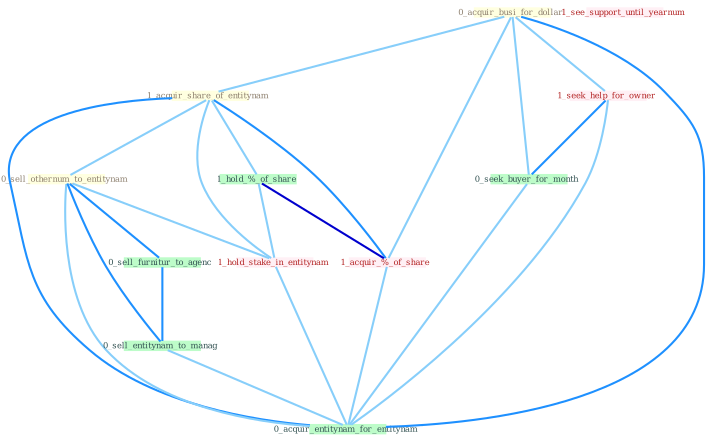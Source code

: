 Graph G{ 
    node
    [shape=polygon,style=filled,width=.5,height=.06,color="#BDFCC9",fixedsize=true,fontsize=4,
    fontcolor="#2f4f4f"];
    {node
    [color="#ffffe0", fontcolor="#8b7d6b"] "0_acquir_busi_for_dollar " "1_acquir_share_of_entitynam " "0_sell_othernum_to_entitynam "}
{node [color="#fff0f5", fontcolor="#b22222"] "1_hold_stake_in_entitynam " "1_seek_help_for_owner " "1_acquir_%_of_share " "1_see_support_until_yearnum "}
edge [color="#B0E2FF"];

	"0_acquir_busi_for_dollar " -- "1_acquir_share_of_entitynam " [w="1", color="#87cefa" ];
	"0_acquir_busi_for_dollar " -- "1_seek_help_for_owner " [w="1", color="#87cefa" ];
	"0_acquir_busi_for_dollar " -- "0_seek_buyer_for_month " [w="1", color="#87cefa" ];
	"0_acquir_busi_for_dollar " -- "1_acquir_%_of_share " [w="1", color="#87cefa" ];
	"0_acquir_busi_for_dollar " -- "0_acquir_entitynam_for_entitynam " [w="2", color="#1e90ff" , len=0.8];
	"1_acquir_share_of_entitynam " -- "0_sell_othernum_to_entitynam " [w="1", color="#87cefa" ];
	"1_acquir_share_of_entitynam " -- "1_hold_%_of_share " [w="1", color="#87cefa" ];
	"1_acquir_share_of_entitynam " -- "1_hold_stake_in_entitynam " [w="1", color="#87cefa" ];
	"1_acquir_share_of_entitynam " -- "1_acquir_%_of_share " [w="2", color="#1e90ff" , len=0.8];
	"1_acquir_share_of_entitynam " -- "0_acquir_entitynam_for_entitynam " [w="2", color="#1e90ff" , len=0.8];
	"0_sell_othernum_to_entitynam " -- "1_hold_stake_in_entitynam " [w="1", color="#87cefa" ];
	"0_sell_othernum_to_entitynam " -- "0_sell_furnitur_to_agenc " [w="2", color="#1e90ff" , len=0.8];
	"0_sell_othernum_to_entitynam " -- "0_sell_entitynam_to_manag " [w="2", color="#1e90ff" , len=0.8];
	"0_sell_othernum_to_entitynam " -- "0_acquir_entitynam_for_entitynam " [w="1", color="#87cefa" ];
	"1_hold_%_of_share " -- "1_hold_stake_in_entitynam " [w="1", color="#87cefa" ];
	"1_hold_%_of_share " -- "1_acquir_%_of_share " [w="3", color="#0000cd" , len=0.6];
	"1_hold_stake_in_entitynam " -- "0_acquir_entitynam_for_entitynam " [w="1", color="#87cefa" ];
	"1_seek_help_for_owner " -- "0_seek_buyer_for_month " [w="2", color="#1e90ff" , len=0.8];
	"1_seek_help_for_owner " -- "0_acquir_entitynam_for_entitynam " [w="1", color="#87cefa" ];
	"0_seek_buyer_for_month " -- "0_acquir_entitynam_for_entitynam " [w="1", color="#87cefa" ];
	"1_acquir_%_of_share " -- "0_acquir_entitynam_for_entitynam " [w="1", color="#87cefa" ];
	"0_sell_furnitur_to_agenc " -- "0_sell_entitynam_to_manag " [w="2", color="#1e90ff" , len=0.8];
	"0_sell_entitynam_to_manag " -- "0_acquir_entitynam_for_entitynam " [w="1", color="#87cefa" ];
}